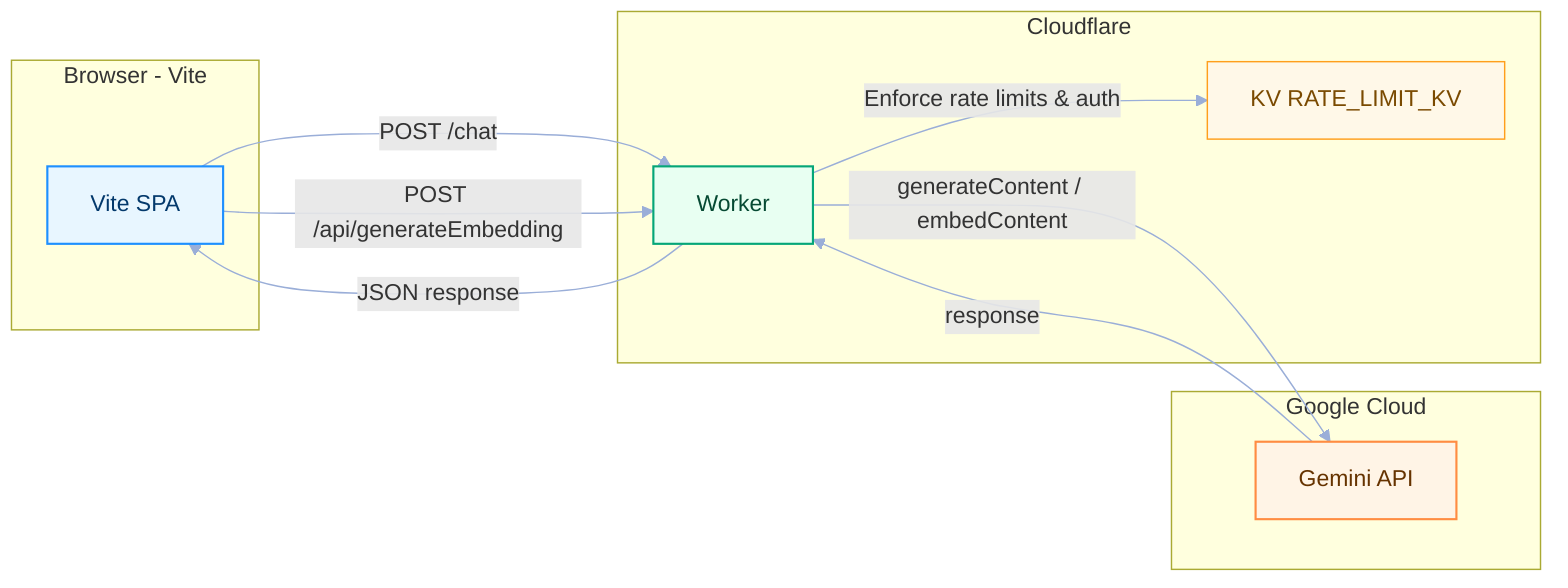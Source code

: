 flowchart LR
  %% Nodes
  subgraph Browser [Browser - Vite]
    A[Vite SPA]
  end

  subgraph Cloudflare [Cloudflare]
    B[Worker]
    C[KV RATE_LIMIT_KV]
  end

  subgraph GoogleCloud [Google Cloud]
    D[Gemini API]
  end

  %% Connections
  A -->|POST /chat| B
  A -->|POST /api/generateEmbedding| B
  B -->|Enforce rate limits & auth| C
  B -->|generateContent / embedContent| D
  D -->|response| B
  B -->|JSON response| A

  %% Styling
  classDef browser fill:#E8F6FF,stroke:#1E90FF,stroke-width:1.5px,color:#03396c;
  classDef cloud fill:#E8FFF2,stroke:#05A678,stroke-width:1.5px,color:#064a33;
  classDef kv fill:#FFF8E8,stroke:#FF9F1C,stroke-width:1px,color:#7a4a00;
  classDef google fill:#FFF4E6,stroke:#FF8C42,stroke-width:1.5px,color:#663300;

  class A browser;
  class B cloud;
  class C kv;
  class D google;

  linkStyle default stroke:#9aaed8,stroke-width:1px;